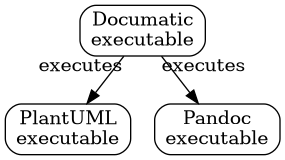 @startuml
digraph foo {
  node [style=rounded]
  puml  [shape=box,label="PlantUML\nexecutable"]
  documatic   [shape=box,label="Documatic\nexecutable"]
  pandoc   [shape=box,label="Pandoc\nexecutable"]

  documatic -> pandoc [taillabel = "executes"]
  documatic -> puml [taillabel = "executes"]

}
@enduml
